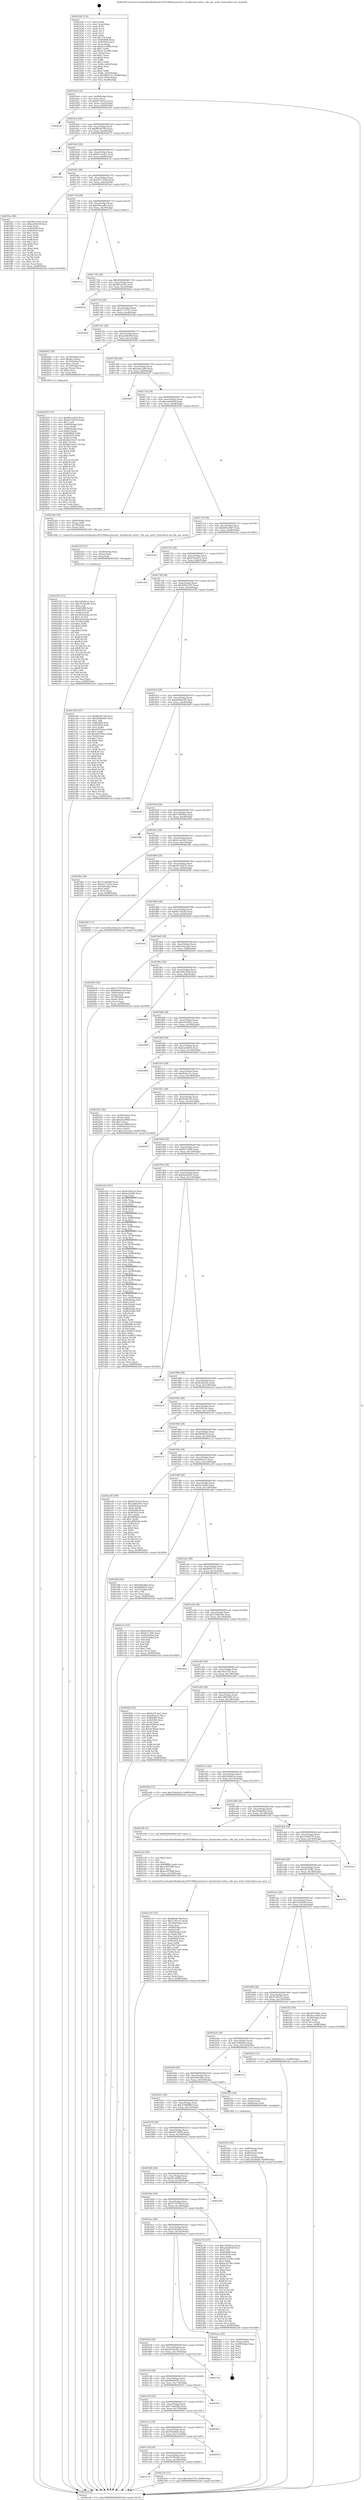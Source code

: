 digraph "0x401630" {
  label = "0x401630 (/mnt/c/Users/mathe/Desktop/tcc/POCII/binaries/extr_linuxfsread_write.c_file_pos_write_Final-ollvm.out::main(0))"
  labelloc = "t"
  node[shape=record]

  Entry [label="",width=0.3,height=0.3,shape=circle,fillcolor=black,style=filled]
  "0x4016a4" [label="{
     0x4016a4 [32]\l
     | [instrs]\l
     &nbsp;&nbsp;0x4016a4 \<+6\>: mov -0x98(%rbp),%eax\l
     &nbsp;&nbsp;0x4016aa \<+2\>: mov %eax,%ecx\l
     &nbsp;&nbsp;0x4016ac \<+6\>: sub $0x8a70c0a2,%ecx\l
     &nbsp;&nbsp;0x4016b2 \<+6\>: mov %eax,-0xac(%rbp)\l
     &nbsp;&nbsp;0x4016b8 \<+6\>: mov %ecx,-0xb0(%rbp)\l
     &nbsp;&nbsp;0x4016be \<+6\>: je 0000000000402cd1 \<main+0x16a1\>\l
  }"]
  "0x402cd1" [label="{
     0x402cd1\l
  }", style=dashed]
  "0x4016c4" [label="{
     0x4016c4 [28]\l
     | [instrs]\l
     &nbsp;&nbsp;0x4016c4 \<+5\>: jmp 00000000004016c9 \<main+0x99\>\l
     &nbsp;&nbsp;0x4016c9 \<+6\>: mov -0xac(%rbp),%eax\l
     &nbsp;&nbsp;0x4016cf \<+5\>: sub $0x8b54e768,%eax\l
     &nbsp;&nbsp;0x4016d4 \<+6\>: mov %eax,-0xb4(%rbp)\l
     &nbsp;&nbsp;0x4016da \<+6\>: je 0000000000402b71 \<main+0x1541\>\l
  }"]
  Exit [label="",width=0.3,height=0.3,shape=circle,fillcolor=black,style=filled,peripheries=2]
  "0x402b71" [label="{
     0x402b71\l
  }", style=dashed]
  "0x4016e0" [label="{
     0x4016e0 [28]\l
     | [instrs]\l
     &nbsp;&nbsp;0x4016e0 \<+5\>: jmp 00000000004016e5 \<main+0xb5\>\l
     &nbsp;&nbsp;0x4016e5 \<+6\>: mov -0xac(%rbp),%eax\l
     &nbsp;&nbsp;0x4016eb \<+5\>: sub $0x927eede1,%eax\l
     &nbsp;&nbsp;0x4016f0 \<+6\>: mov %eax,-0xb8(%rbp)\l
     &nbsp;&nbsp;0x4016f6 \<+6\>: je 0000000000402c3e \<main+0x160e\>\l
  }"]
  "0x401c74" [label="{
     0x401c74\l
  }", style=dashed]
  "0x402c3e" [label="{
     0x402c3e\l
  }", style=dashed]
  "0x4016fc" [label="{
     0x4016fc [28]\l
     | [instrs]\l
     &nbsp;&nbsp;0x4016fc \<+5\>: jmp 0000000000401701 \<main+0xd1\>\l
     &nbsp;&nbsp;0x401701 \<+6\>: mov -0xac(%rbp),%eax\l
     &nbsp;&nbsp;0x401707 \<+5\>: sub $0x95173a5b,%eax\l
     &nbsp;&nbsp;0x40170c \<+6\>: mov %eax,-0xbc(%rbp)\l
     &nbsp;&nbsp;0x401712 \<+6\>: je 0000000000401fac \<main+0x97c\>\l
  }"]
  "0x4023c6" [label="{
     0x4023c6 [15]\l
     | [instrs]\l
     &nbsp;&nbsp;0x4023c6 \<+10\>: movl $0x16ee57fc,-0x98(%rbp)\l
     &nbsp;&nbsp;0x4023d0 \<+5\>: jmp 0000000000402ce8 \<main+0x16b8\>\l
  }"]
  "0x401fac" [label="{
     0x401fac [86]\l
     | [instrs]\l
     &nbsp;&nbsp;0x401fac \<+5\>: mov $0x981ec9a3,%eax\l
     &nbsp;&nbsp;0x401fb1 \<+5\>: mov $0xa2d9e45f,%ecx\l
     &nbsp;&nbsp;0x401fb6 \<+2\>: xor %edx,%edx\l
     &nbsp;&nbsp;0x401fb8 \<+7\>: mov 0x405068,%esi\l
     &nbsp;&nbsp;0x401fbf \<+7\>: mov 0x405054,%edi\l
     &nbsp;&nbsp;0x401fc6 \<+3\>: sub $0x1,%edx\l
     &nbsp;&nbsp;0x401fc9 \<+3\>: mov %esi,%r8d\l
     &nbsp;&nbsp;0x401fcc \<+3\>: add %edx,%r8d\l
     &nbsp;&nbsp;0x401fcf \<+4\>: imul %r8d,%esi\l
     &nbsp;&nbsp;0x401fd3 \<+3\>: and $0x1,%esi\l
     &nbsp;&nbsp;0x401fd6 \<+3\>: cmp $0x0,%esi\l
     &nbsp;&nbsp;0x401fd9 \<+4\>: sete %r9b\l
     &nbsp;&nbsp;0x401fdd \<+3\>: cmp $0xa,%edi\l
     &nbsp;&nbsp;0x401fe0 \<+4\>: setl %r10b\l
     &nbsp;&nbsp;0x401fe4 \<+3\>: mov %r9b,%r11b\l
     &nbsp;&nbsp;0x401fe7 \<+3\>: and %r10b,%r11b\l
     &nbsp;&nbsp;0x401fea \<+3\>: xor %r10b,%r9b\l
     &nbsp;&nbsp;0x401fed \<+3\>: or %r9b,%r11b\l
     &nbsp;&nbsp;0x401ff0 \<+4\>: test $0x1,%r11b\l
     &nbsp;&nbsp;0x401ff4 \<+3\>: cmovne %ecx,%eax\l
     &nbsp;&nbsp;0x401ff7 \<+6\>: mov %eax,-0x98(%rbp)\l
     &nbsp;&nbsp;0x401ffd \<+5\>: jmp 0000000000402ce8 \<main+0x16b8\>\l
  }"]
  "0x401718" [label="{
     0x401718 [28]\l
     | [instrs]\l
     &nbsp;&nbsp;0x401718 \<+5\>: jmp 000000000040171d \<main+0xed\>\l
     &nbsp;&nbsp;0x40171d \<+6\>: mov -0xac(%rbp),%eax\l
     &nbsp;&nbsp;0x401723 \<+5\>: sub $0x956cad0c,%eax\l
     &nbsp;&nbsp;0x401728 \<+6\>: mov %eax,-0xc0(%rbp)\l
     &nbsp;&nbsp;0x40172e \<+6\>: je 0000000000401f12 \<main+0x8e2\>\l
  }"]
  "0x401c58" [label="{
     0x401c58 [28]\l
     | [instrs]\l
     &nbsp;&nbsp;0x401c58 \<+5\>: jmp 0000000000401c5d \<main+0x62d\>\l
     &nbsp;&nbsp;0x401c5d \<+6\>: mov -0xac(%rbp),%eax\l
     &nbsp;&nbsp;0x401c63 \<+5\>: sub $0x7b795e40,%eax\l
     &nbsp;&nbsp;0x401c68 \<+6\>: mov %eax,-0x180(%rbp)\l
     &nbsp;&nbsp;0x401c6e \<+6\>: je 00000000004023c6 \<main+0xd96\>\l
  }"]
  "0x401f12" [label="{
     0x401f12\l
  }", style=dashed]
  "0x401734" [label="{
     0x401734 [28]\l
     | [instrs]\l
     &nbsp;&nbsp;0x401734 \<+5\>: jmp 0000000000401739 \<main+0x109\>\l
     &nbsp;&nbsp;0x401739 \<+6\>: mov -0xac(%rbp),%eax\l
     &nbsp;&nbsp;0x40173f \<+5\>: sub $0x981ec9a3,%eax\l
     &nbsp;&nbsp;0x401744 \<+6\>: mov %eax,-0xc4(%rbp)\l
     &nbsp;&nbsp;0x40174a \<+6\>: je 0000000000402b2a \<main+0x14fa\>\l
  }"]
  "0x402910" [label="{
     0x402910\l
  }", style=dashed]
  "0x402b2a" [label="{
     0x402b2a\l
  }", style=dashed]
  "0x401750" [label="{
     0x401750 [28]\l
     | [instrs]\l
     &nbsp;&nbsp;0x401750 \<+5\>: jmp 0000000000401755 \<main+0x125\>\l
     &nbsp;&nbsp;0x401755 \<+6\>: mov -0xac(%rbp),%eax\l
     &nbsp;&nbsp;0x40175b \<+5\>: sub $0xa17737e7,%eax\l
     &nbsp;&nbsp;0x401760 \<+6\>: mov %eax,-0xc8(%rbp)\l
     &nbsp;&nbsp;0x401766 \<+6\>: je 0000000000402c8d \<main+0x165d\>\l
  }"]
  "0x401c3c" [label="{
     0x401c3c [28]\l
     | [instrs]\l
     &nbsp;&nbsp;0x401c3c \<+5\>: jmp 0000000000401c41 \<main+0x611\>\l
     &nbsp;&nbsp;0x401c41 \<+6\>: mov -0xac(%rbp),%eax\l
     &nbsp;&nbsp;0x401c47 \<+5\>: sub $0x764c0efc,%eax\l
     &nbsp;&nbsp;0x401c4c \<+6\>: mov %eax,-0x17c(%rbp)\l
     &nbsp;&nbsp;0x401c52 \<+6\>: je 0000000000402910 \<main+0x12e0\>\l
  }"]
  "0x402c8d" [label="{
     0x402c8d\l
  }", style=dashed]
  "0x40176c" [label="{
     0x40176c [28]\l
     | [instrs]\l
     &nbsp;&nbsp;0x40176c \<+5\>: jmp 0000000000401771 \<main+0x141\>\l
     &nbsp;&nbsp;0x401771 \<+6\>: mov -0xac(%rbp),%eax\l
     &nbsp;&nbsp;0x401777 \<+5\>: sub $0xa2d9e45f,%eax\l
     &nbsp;&nbsp;0x40177c \<+6\>: mov %eax,-0xcc(%rbp)\l
     &nbsp;&nbsp;0x401782 \<+6\>: je 0000000000402002 \<main+0x9d2\>\l
  }"]
  "0x402901" [label="{
     0x402901\l
  }", style=dashed]
  "0x402002" [label="{
     0x402002 [39]\l
     | [instrs]\l
     &nbsp;&nbsp;0x402002 \<+4\>: mov -0x78(%rbp),%rax\l
     &nbsp;&nbsp;0x402006 \<+6\>: movl $0x64,(%rax)\l
     &nbsp;&nbsp;0x40200c \<+4\>: mov -0x70(%rbp),%rax\l
     &nbsp;&nbsp;0x402010 \<+6\>: movl $0x1,(%rax)\l
     &nbsp;&nbsp;0x402016 \<+4\>: mov -0x70(%rbp),%rax\l
     &nbsp;&nbsp;0x40201a \<+3\>: movslq (%rax),%rax\l
     &nbsp;&nbsp;0x40201d \<+4\>: shl $0x2,%rax\l
     &nbsp;&nbsp;0x402021 \<+3\>: mov %rax,%rdi\l
     &nbsp;&nbsp;0x402024 \<+5\>: call 0000000000401050 \<malloc@plt\>\l
     | [calls]\l
     &nbsp;&nbsp;0x401050 \{1\} (unknown)\l
  }"]
  "0x401788" [label="{
     0x401788 [28]\l
     | [instrs]\l
     &nbsp;&nbsp;0x401788 \<+5\>: jmp 000000000040178d \<main+0x15d\>\l
     &nbsp;&nbsp;0x40178d \<+6\>: mov -0xac(%rbp),%eax\l
     &nbsp;&nbsp;0x401793 \<+5\>: sub $0xaa4c3a96,%eax\l
     &nbsp;&nbsp;0x401798 \<+6\>: mov %eax,-0xd0(%rbp)\l
     &nbsp;&nbsp;0x40179e \<+6\>: je 0000000000402bf7 \<main+0x15c7\>\l
  }"]
  "0x401c20" [label="{
     0x401c20 [28]\l
     | [instrs]\l
     &nbsp;&nbsp;0x401c20 \<+5\>: jmp 0000000000401c25 \<main+0x5f5\>\l
     &nbsp;&nbsp;0x401c25 \<+6\>: mov -0xac(%rbp),%eax\l
     &nbsp;&nbsp;0x401c2b \<+5\>: sub $0x71a9d0d0,%eax\l
     &nbsp;&nbsp;0x401c30 \<+6\>: mov %eax,-0x178(%rbp)\l
     &nbsp;&nbsp;0x401c36 \<+6\>: je 0000000000402901 \<main+0x12d1\>\l
  }"]
  "0x402bf7" [label="{
     0x402bf7\l
  }", style=dashed]
  "0x4017a4" [label="{
     0x4017a4 [28]\l
     | [instrs]\l
     &nbsp;&nbsp;0x4017a4 \<+5\>: jmp 00000000004017a9 \<main+0x179\>\l
     &nbsp;&nbsp;0x4017a9 \<+6\>: mov -0xac(%rbp),%eax\l
     &nbsp;&nbsp;0x4017af \<+5\>: sub $0xaa6a683f,%eax\l
     &nbsp;&nbsp;0x4017b4 \<+6\>: mov %eax,-0xd4(%rbp)\l
     &nbsp;&nbsp;0x4017ba \<+6\>: je 000000000040230e \<main+0xcde\>\l
  }"]
  "0x402501" [label="{
     0x402501\l
  }", style=dashed]
  "0x40230e" [label="{
     0x40230e [18]\l
     | [instrs]\l
     &nbsp;&nbsp;0x40230e \<+4\>: mov -0x68(%rbp),%rax\l
     &nbsp;&nbsp;0x402312 \<+3\>: mov (%rax),%rdi\l
     &nbsp;&nbsp;0x402315 \<+4\>: mov -0x78(%rbp),%rax\l
     &nbsp;&nbsp;0x402319 \<+2\>: mov (%rax),%esi\l
     &nbsp;&nbsp;0x40231b \<+5\>: call 0000000000401440 \<file_pos_write\>\l
     | [calls]\l
     &nbsp;&nbsp;0x401440 \{1\} (/mnt/c/Users/mathe/Desktop/tcc/POCII/binaries/extr_linuxfsread_write.c_file_pos_write_Final-ollvm.out::file_pos_write)\l
  }"]
  "0x4017c0" [label="{
     0x4017c0 [28]\l
     | [instrs]\l
     &nbsp;&nbsp;0x4017c0 \<+5\>: jmp 00000000004017c5 \<main+0x195\>\l
     &nbsp;&nbsp;0x4017c5 \<+6\>: mov -0xac(%rbp),%eax\l
     &nbsp;&nbsp;0x4017cb \<+5\>: sub $0xb40ec6d7,%eax\l
     &nbsp;&nbsp;0x4017d0 \<+6\>: mov %eax,-0xd8(%rbp)\l
     &nbsp;&nbsp;0x4017d6 \<+6\>: je 0000000000402cbd \<main+0x168d\>\l
  }"]
  "0x401c04" [label="{
     0x401c04 [28]\l
     | [instrs]\l
     &nbsp;&nbsp;0x401c04 \<+5\>: jmp 0000000000401c09 \<main+0x5d9\>\l
     &nbsp;&nbsp;0x401c09 \<+6\>: mov -0xac(%rbp),%eax\l
     &nbsp;&nbsp;0x401c0f \<+5\>: sub $0x69645032,%eax\l
     &nbsp;&nbsp;0x401c14 \<+6\>: mov %eax,-0x174(%rbp)\l
     &nbsp;&nbsp;0x401c1a \<+6\>: je 0000000000402501 \<main+0xed1\>\l
  }"]
  "0x402cbd" [label="{
     0x402cbd\l
  }", style=dashed]
  "0x4017dc" [label="{
     0x4017dc [28]\l
     | [instrs]\l
     &nbsp;&nbsp;0x4017dc \<+5\>: jmp 00000000004017e1 \<main+0x1b1\>\l
     &nbsp;&nbsp;0x4017e1 \<+6\>: mov -0xac(%rbp),%eax\l
     &nbsp;&nbsp;0x4017e7 \<+5\>: sub $0xb78cad1e,%eax\l
     &nbsp;&nbsp;0x4017ec \<+6\>: mov %eax,-0xdc(%rbp)\l
     &nbsp;&nbsp;0x4017f2 \<+6\>: je 0000000000401e6d \<main+0x83d\>\l
  }"]
  "0x4027df" [label="{
     0x4027df\l
  }", style=dashed]
  "0x401e6d" [label="{
     0x401e6d\l
  }", style=dashed]
  "0x4017f8" [label="{
     0x4017f8 [28]\l
     | [instrs]\l
     &nbsp;&nbsp;0x4017f8 \<+5\>: jmp 00000000004017fd \<main+0x1cd\>\l
     &nbsp;&nbsp;0x4017fd \<+6\>: mov -0xac(%rbp),%eax\l
     &nbsp;&nbsp;0x401803 \<+5\>: sub $0xb992c559,%eax\l
     &nbsp;&nbsp;0x401808 \<+6\>: mov %eax,-0xe0(%rbp)\l
     &nbsp;&nbsp;0x40180e \<+6\>: je 0000000000402108 \<main+0xad8\>\l
  }"]
  "0x401be8" [label="{
     0x401be8 [28]\l
     | [instrs]\l
     &nbsp;&nbsp;0x401be8 \<+5\>: jmp 0000000000401bed \<main+0x5bd\>\l
     &nbsp;&nbsp;0x401bed \<+6\>: mov -0xac(%rbp),%eax\l
     &nbsp;&nbsp;0x401bf3 \<+5\>: sub $0x5b35b391,%eax\l
     &nbsp;&nbsp;0x401bf8 \<+6\>: mov %eax,-0x170(%rbp)\l
     &nbsp;&nbsp;0x401bfe \<+6\>: je 00000000004027df \<main+0x11af\>\l
  }"]
  "0x402108" [label="{
     0x402108 [147]\l
     | [instrs]\l
     &nbsp;&nbsp;0x402108 \<+5\>: mov $0x8b54e768,%eax\l
     &nbsp;&nbsp;0x40210d \<+5\>: mov $0x269da9d3,%ecx\l
     &nbsp;&nbsp;0x402112 \<+2\>: mov $0x1,%dl\l
     &nbsp;&nbsp;0x402114 \<+7\>: mov 0x405068,%esi\l
     &nbsp;&nbsp;0x40211b \<+7\>: mov 0x405054,%edi\l
     &nbsp;&nbsp;0x402122 \<+3\>: mov %esi,%r8d\l
     &nbsp;&nbsp;0x402125 \<+7\>: sub $0x9267b0aa,%r8d\l
     &nbsp;&nbsp;0x40212c \<+4\>: sub $0x1,%r8d\l
     &nbsp;&nbsp;0x402130 \<+7\>: add $0x9267b0aa,%r8d\l
     &nbsp;&nbsp;0x402137 \<+4\>: imul %r8d,%esi\l
     &nbsp;&nbsp;0x40213b \<+3\>: and $0x1,%esi\l
     &nbsp;&nbsp;0x40213e \<+3\>: cmp $0x0,%esi\l
     &nbsp;&nbsp;0x402141 \<+4\>: sete %r9b\l
     &nbsp;&nbsp;0x402145 \<+3\>: cmp $0xa,%edi\l
     &nbsp;&nbsp;0x402148 \<+4\>: setl %r10b\l
     &nbsp;&nbsp;0x40214c \<+3\>: mov %r9b,%r11b\l
     &nbsp;&nbsp;0x40214f \<+4\>: xor $0xff,%r11b\l
     &nbsp;&nbsp;0x402153 \<+3\>: mov %r10b,%bl\l
     &nbsp;&nbsp;0x402156 \<+3\>: xor $0xff,%bl\l
     &nbsp;&nbsp;0x402159 \<+3\>: xor $0x0,%dl\l
     &nbsp;&nbsp;0x40215c \<+3\>: mov %r11b,%r14b\l
     &nbsp;&nbsp;0x40215f \<+4\>: and $0x0,%r14b\l
     &nbsp;&nbsp;0x402163 \<+3\>: and %dl,%r9b\l
     &nbsp;&nbsp;0x402166 \<+3\>: mov %bl,%r15b\l
     &nbsp;&nbsp;0x402169 \<+4\>: and $0x0,%r15b\l
     &nbsp;&nbsp;0x40216d \<+3\>: and %dl,%r10b\l
     &nbsp;&nbsp;0x402170 \<+3\>: or %r9b,%r14b\l
     &nbsp;&nbsp;0x402173 \<+3\>: or %r10b,%r15b\l
     &nbsp;&nbsp;0x402176 \<+3\>: xor %r15b,%r14b\l
     &nbsp;&nbsp;0x402179 \<+3\>: or %bl,%r11b\l
     &nbsp;&nbsp;0x40217c \<+4\>: xor $0xff,%r11b\l
     &nbsp;&nbsp;0x402180 \<+3\>: or $0x0,%dl\l
     &nbsp;&nbsp;0x402183 \<+3\>: and %dl,%r11b\l
     &nbsp;&nbsp;0x402186 \<+3\>: or %r11b,%r14b\l
     &nbsp;&nbsp;0x402189 \<+4\>: test $0x1,%r14b\l
     &nbsp;&nbsp;0x40218d \<+3\>: cmovne %ecx,%eax\l
     &nbsp;&nbsp;0x402190 \<+6\>: mov %eax,-0x98(%rbp)\l
     &nbsp;&nbsp;0x402196 \<+5\>: jmp 0000000000402ce8 \<main+0x16b8\>\l
  }"]
  "0x401814" [label="{
     0x401814 [28]\l
     | [instrs]\l
     &nbsp;&nbsp;0x401814 \<+5\>: jmp 0000000000401819 \<main+0x1e9\>\l
     &nbsp;&nbsp;0x401819 \<+6\>: mov -0xac(%rbp),%eax\l
     &nbsp;&nbsp;0x40181f \<+5\>: sub $0xbd464a20,%eax\l
     &nbsp;&nbsp;0x401824 \<+6\>: mov %eax,-0xe4(%rbp)\l
     &nbsp;&nbsp;0x40182a \<+6\>: je 0000000000402b09 \<main+0x14d9\>\l
  }"]
  "0x402aac" [label="{
     0x402aac [24]\l
     | [instrs]\l
     &nbsp;&nbsp;0x402aac \<+7\>: mov -0x90(%rbp),%rax\l
     &nbsp;&nbsp;0x402ab3 \<+2\>: mov (%rax),%eax\l
     &nbsp;&nbsp;0x402ab5 \<+4\>: lea -0x28(%rbp),%rsp\l
     &nbsp;&nbsp;0x402ab9 \<+1\>: pop %rbx\l
     &nbsp;&nbsp;0x402aba \<+2\>: pop %r12\l
     &nbsp;&nbsp;0x402abc \<+2\>: pop %r13\l
     &nbsp;&nbsp;0x402abe \<+2\>: pop %r14\l
     &nbsp;&nbsp;0x402ac0 \<+2\>: pop %r15\l
     &nbsp;&nbsp;0x402ac2 \<+1\>: pop %rbp\l
     &nbsp;&nbsp;0x402ac3 \<+1\>: ret\l
  }"]
  "0x402b09" [label="{
     0x402b09\l
  }", style=dashed]
  "0x401830" [label="{
     0x401830 [28]\l
     | [instrs]\l
     &nbsp;&nbsp;0x401830 \<+5\>: jmp 0000000000401835 \<main+0x205\>\l
     &nbsp;&nbsp;0x401835 \<+6\>: mov -0xac(%rbp),%eax\l
     &nbsp;&nbsp;0x40183b \<+5\>: sub $0xc74859cb,%eax\l
     &nbsp;&nbsp;0x401840 \<+6\>: mov %eax,-0xe8(%rbp)\l
     &nbsp;&nbsp;0x401846 \<+6\>: je 0000000000402966 \<main+0x1336\>\l
  }"]
  "0x40232f" [label="{
     0x40232f [151]\l
     | [instrs]\l
     &nbsp;&nbsp;0x40232f \<+5\>: mov $0x2269d1ae,%esi\l
     &nbsp;&nbsp;0x402334 \<+5\>: mov $0x7b795e40,%ecx\l
     &nbsp;&nbsp;0x402339 \<+2\>: mov $0x1,%dl\l
     &nbsp;&nbsp;0x40233b \<+8\>: mov 0x405068,%r8d\l
     &nbsp;&nbsp;0x402343 \<+8\>: mov 0x405054,%r9d\l
     &nbsp;&nbsp;0x40234b \<+3\>: mov %r8d,%r10d\l
     &nbsp;&nbsp;0x40234e \<+7\>: add $0x2b1b5ada,%r10d\l
     &nbsp;&nbsp;0x402355 \<+4\>: sub $0x1,%r10d\l
     &nbsp;&nbsp;0x402359 \<+7\>: sub $0x2b1b5ada,%r10d\l
     &nbsp;&nbsp;0x402360 \<+4\>: imul %r10d,%r8d\l
     &nbsp;&nbsp;0x402364 \<+4\>: and $0x1,%r8d\l
     &nbsp;&nbsp;0x402368 \<+4\>: cmp $0x0,%r8d\l
     &nbsp;&nbsp;0x40236c \<+4\>: sete %r11b\l
     &nbsp;&nbsp;0x402370 \<+4\>: cmp $0xa,%r9d\l
     &nbsp;&nbsp;0x402374 \<+3\>: setl %bl\l
     &nbsp;&nbsp;0x402377 \<+3\>: mov %r11b,%r14b\l
     &nbsp;&nbsp;0x40237a \<+4\>: xor $0xff,%r14b\l
     &nbsp;&nbsp;0x40237e \<+3\>: mov %bl,%r15b\l
     &nbsp;&nbsp;0x402381 \<+4\>: xor $0xff,%r15b\l
     &nbsp;&nbsp;0x402385 \<+3\>: xor $0x1,%dl\l
     &nbsp;&nbsp;0x402388 \<+3\>: mov %r14b,%r12b\l
     &nbsp;&nbsp;0x40238b \<+4\>: and $0xff,%r12b\l
     &nbsp;&nbsp;0x40238f \<+3\>: and %dl,%r11b\l
     &nbsp;&nbsp;0x402392 \<+3\>: mov %r15b,%r13b\l
     &nbsp;&nbsp;0x402395 \<+4\>: and $0xff,%r13b\l
     &nbsp;&nbsp;0x402399 \<+2\>: and %dl,%bl\l
     &nbsp;&nbsp;0x40239b \<+3\>: or %r11b,%r12b\l
     &nbsp;&nbsp;0x40239e \<+3\>: or %bl,%r13b\l
     &nbsp;&nbsp;0x4023a1 \<+3\>: xor %r13b,%r12b\l
     &nbsp;&nbsp;0x4023a4 \<+3\>: or %r15b,%r14b\l
     &nbsp;&nbsp;0x4023a7 \<+4\>: xor $0xff,%r14b\l
     &nbsp;&nbsp;0x4023ab \<+3\>: or $0x1,%dl\l
     &nbsp;&nbsp;0x4023ae \<+3\>: and %dl,%r14b\l
     &nbsp;&nbsp;0x4023b1 \<+3\>: or %r14b,%r12b\l
     &nbsp;&nbsp;0x4023b4 \<+4\>: test $0x1,%r12b\l
     &nbsp;&nbsp;0x4023b8 \<+3\>: cmovne %ecx,%esi\l
     &nbsp;&nbsp;0x4023bb \<+6\>: mov %esi,-0x98(%rbp)\l
     &nbsp;&nbsp;0x4023c1 \<+5\>: jmp 0000000000402ce8 \<main+0x16b8\>\l
  }"]
  "0x402966" [label="{
     0x402966\l
  }", style=dashed]
  "0x40184c" [label="{
     0x40184c [28]\l
     | [instrs]\l
     &nbsp;&nbsp;0x40184c \<+5\>: jmp 0000000000401851 \<main+0x221\>\l
     &nbsp;&nbsp;0x401851 \<+6\>: mov -0xac(%rbp),%eax\l
     &nbsp;&nbsp;0x401857 \<+5\>: sub $0xd1ae16d3,%eax\l
     &nbsp;&nbsp;0x40185c \<+6\>: mov %eax,-0xec(%rbp)\l
     &nbsp;&nbsp;0x401862 \<+6\>: je 0000000000401f8e \<main+0x95e\>\l
  }"]
  "0x402320" [label="{
     0x402320 [15]\l
     | [instrs]\l
     &nbsp;&nbsp;0x402320 \<+4\>: mov -0x68(%rbp),%rax\l
     &nbsp;&nbsp;0x402324 \<+3\>: mov (%rax),%rax\l
     &nbsp;&nbsp;0x402327 \<+3\>: mov %rax,%rdi\l
     &nbsp;&nbsp;0x40232a \<+5\>: call 0000000000401030 \<free@plt\>\l
     | [calls]\l
     &nbsp;&nbsp;0x401030 \{1\} (unknown)\l
  }"]
  "0x401f8e" [label="{
     0x401f8e [30]\l
     | [instrs]\l
     &nbsp;&nbsp;0x401f8e \<+5\>: mov $0x71a9d0d0,%eax\l
     &nbsp;&nbsp;0x401f93 \<+5\>: mov $0x95173a5b,%ecx\l
     &nbsp;&nbsp;0x401f98 \<+3\>: mov -0x30(%rbp),%edx\l
     &nbsp;&nbsp;0x401f9b \<+3\>: cmp $0x0,%edx\l
     &nbsp;&nbsp;0x401f9e \<+3\>: cmove %ecx,%eax\l
     &nbsp;&nbsp;0x401fa1 \<+6\>: mov %eax,-0x98(%rbp)\l
     &nbsp;&nbsp;0x401fa7 \<+5\>: jmp 0000000000402ce8 \<main+0x16b8\>\l
  }"]
  "0x401868" [label="{
     0x401868 [28]\l
     | [instrs]\l
     &nbsp;&nbsp;0x401868 \<+5\>: jmp 000000000040186d \<main+0x23d\>\l
     &nbsp;&nbsp;0x40186d \<+6\>: mov -0xac(%rbp),%eax\l
     &nbsp;&nbsp;0x401873 \<+5\>: sub $0xd57d2679,%eax\l
     &nbsp;&nbsp;0x401878 \<+6\>: mov %eax,-0xf0(%rbp)\l
     &nbsp;&nbsp;0x40187e \<+6\>: je 00000000004020d5 \<main+0xaa5\>\l
  }"]
  "0x401bcc" [label="{
     0x401bcc [28]\l
     | [instrs]\l
     &nbsp;&nbsp;0x401bcc \<+5\>: jmp 0000000000401bd1 \<main+0x5a1\>\l
     &nbsp;&nbsp;0x401bd1 \<+6\>: mov -0xac(%rbp),%eax\l
     &nbsp;&nbsp;0x401bd7 \<+5\>: sub $0x524eba5d,%eax\l
     &nbsp;&nbsp;0x401bdc \<+6\>: mov %eax,-0x16c(%rbp)\l
     &nbsp;&nbsp;0x401be2 \<+6\>: je 0000000000402aac \<main+0x147c\>\l
  }"]
  "0x4020d5" [label="{
     0x4020d5 [15]\l
     | [instrs]\l
     &nbsp;&nbsp;0x4020d5 \<+10\>: movl $0xe162a2ee,-0x98(%rbp)\l
     &nbsp;&nbsp;0x4020df \<+5\>: jmp 0000000000402ce8 \<main+0x16b8\>\l
  }"]
  "0x401884" [label="{
     0x401884 [28]\l
     | [instrs]\l
     &nbsp;&nbsp;0x401884 \<+5\>: jmp 0000000000401889 \<main+0x259\>\l
     &nbsp;&nbsp;0x401889 \<+6\>: mov -0xac(%rbp),%eax\l
     &nbsp;&nbsp;0x40188f \<+5\>: sub $0xde15be39,%eax\l
     &nbsp;&nbsp;0x401894 \<+6\>: mov %eax,-0xf4(%rbp)\l
     &nbsp;&nbsp;0x40189a \<+6\>: je 00000000004026cb \<main+0x109b\>\l
  }"]
  "0x40227b" [label="{
     0x40227b [147]\l
     | [instrs]\l
     &nbsp;&nbsp;0x40227b \<+5\>: mov $0x2269d1ae,%eax\l
     &nbsp;&nbsp;0x402280 \<+5\>: mov $0xaa6a683f,%ecx\l
     &nbsp;&nbsp;0x402285 \<+2\>: mov $0x1,%dl\l
     &nbsp;&nbsp;0x402287 \<+7\>: mov 0x405068,%esi\l
     &nbsp;&nbsp;0x40228e \<+7\>: mov 0x405054,%edi\l
     &nbsp;&nbsp;0x402295 \<+3\>: mov %esi,%r8d\l
     &nbsp;&nbsp;0x402298 \<+7\>: add $0x9a32700c,%r8d\l
     &nbsp;&nbsp;0x40229f \<+4\>: sub $0x1,%r8d\l
     &nbsp;&nbsp;0x4022a3 \<+7\>: sub $0x9a32700c,%r8d\l
     &nbsp;&nbsp;0x4022aa \<+4\>: imul %r8d,%esi\l
     &nbsp;&nbsp;0x4022ae \<+3\>: and $0x1,%esi\l
     &nbsp;&nbsp;0x4022b1 \<+3\>: cmp $0x0,%esi\l
     &nbsp;&nbsp;0x4022b4 \<+4\>: sete %r9b\l
     &nbsp;&nbsp;0x4022b8 \<+3\>: cmp $0xa,%edi\l
     &nbsp;&nbsp;0x4022bb \<+4\>: setl %r10b\l
     &nbsp;&nbsp;0x4022bf \<+3\>: mov %r9b,%r11b\l
     &nbsp;&nbsp;0x4022c2 \<+4\>: xor $0xff,%r11b\l
     &nbsp;&nbsp;0x4022c6 \<+3\>: mov %r10b,%bl\l
     &nbsp;&nbsp;0x4022c9 \<+3\>: xor $0xff,%bl\l
     &nbsp;&nbsp;0x4022cc \<+3\>: xor $0x0,%dl\l
     &nbsp;&nbsp;0x4022cf \<+3\>: mov %r11b,%r14b\l
     &nbsp;&nbsp;0x4022d2 \<+4\>: and $0x0,%r14b\l
     &nbsp;&nbsp;0x4022d6 \<+3\>: and %dl,%r9b\l
     &nbsp;&nbsp;0x4022d9 \<+3\>: mov %bl,%r15b\l
     &nbsp;&nbsp;0x4022dc \<+4\>: and $0x0,%r15b\l
     &nbsp;&nbsp;0x4022e0 \<+3\>: and %dl,%r10b\l
     &nbsp;&nbsp;0x4022e3 \<+3\>: or %r9b,%r14b\l
     &nbsp;&nbsp;0x4022e6 \<+3\>: or %r10b,%r15b\l
     &nbsp;&nbsp;0x4022e9 \<+3\>: xor %r15b,%r14b\l
     &nbsp;&nbsp;0x4022ec \<+3\>: or %bl,%r11b\l
     &nbsp;&nbsp;0x4022ef \<+4\>: xor $0xff,%r11b\l
     &nbsp;&nbsp;0x4022f3 \<+3\>: or $0x0,%dl\l
     &nbsp;&nbsp;0x4022f6 \<+3\>: and %dl,%r11b\l
     &nbsp;&nbsp;0x4022f9 \<+3\>: or %r11b,%r14b\l
     &nbsp;&nbsp;0x4022fc \<+4\>: test $0x1,%r14b\l
     &nbsp;&nbsp;0x402300 \<+3\>: cmovne %ecx,%eax\l
     &nbsp;&nbsp;0x402303 \<+6\>: mov %eax,-0x98(%rbp)\l
     &nbsp;&nbsp;0x402309 \<+5\>: jmp 0000000000402ce8 \<main+0x16b8\>\l
  }"]
  "0x4026cb" [label="{
     0x4026cb\l
  }", style=dashed]
  "0x4018a0" [label="{
     0x4018a0 [28]\l
     | [instrs]\l
     &nbsp;&nbsp;0x4018a0 \<+5\>: jmp 00000000004018a5 \<main+0x275\>\l
     &nbsp;&nbsp;0x4018a5 \<+6\>: mov -0xac(%rbp),%eax\l
     &nbsp;&nbsp;0x4018ab \<+5\>: sub $0xe162a2ee,%eax\l
     &nbsp;&nbsp;0x4018b0 \<+6\>: mov %eax,-0xf8(%rbp)\l
     &nbsp;&nbsp;0x4018b6 \<+6\>: je 00000000004020e4 \<main+0xab4\>\l
  }"]
  "0x401bb0" [label="{
     0x401bb0 [28]\l
     | [instrs]\l
     &nbsp;&nbsp;0x401bb0 \<+5\>: jmp 0000000000401bb5 \<main+0x585\>\l
     &nbsp;&nbsp;0x401bb5 \<+6\>: mov -0xac(%rbp),%eax\l
     &nbsp;&nbsp;0x401bbb \<+5\>: sub $0x51734709,%eax\l
     &nbsp;&nbsp;0x401bc0 \<+6\>: mov %eax,-0x168(%rbp)\l
     &nbsp;&nbsp;0x401bc6 \<+6\>: je 000000000040227b \<main+0xc4b\>\l
  }"]
  "0x4020e4" [label="{
     0x4020e4 [36]\l
     | [instrs]\l
     &nbsp;&nbsp;0x4020e4 \<+5\>: mov $0x51734709,%eax\l
     &nbsp;&nbsp;0x4020e9 \<+5\>: mov $0xb992c559,%ecx\l
     &nbsp;&nbsp;0x4020ee \<+4\>: mov -0x60(%rbp),%rdx\l
     &nbsp;&nbsp;0x4020f2 \<+2\>: mov (%rdx),%esi\l
     &nbsp;&nbsp;0x4020f4 \<+4\>: mov -0x70(%rbp),%rdx\l
     &nbsp;&nbsp;0x4020f8 \<+2\>: cmp (%rdx),%esi\l
     &nbsp;&nbsp;0x4020fa \<+3\>: cmovl %ecx,%eax\l
     &nbsp;&nbsp;0x4020fd \<+6\>: mov %eax,-0x98(%rbp)\l
     &nbsp;&nbsp;0x402103 \<+5\>: jmp 0000000000402ce8 \<main+0x16b8\>\l
  }"]
  "0x4018bc" [label="{
     0x4018bc [28]\l
     | [instrs]\l
     &nbsp;&nbsp;0x4018bc \<+5\>: jmp 00000000004018c1 \<main+0x291\>\l
     &nbsp;&nbsp;0x4018c1 \<+6\>: mov -0xac(%rbp),%eax\l
     &nbsp;&nbsp;0x4018c7 \<+5\>: sub $0xe99c29e0,%eax\l
     &nbsp;&nbsp;0x4018cc \<+6\>: mov %eax,-0xfc(%rbp)\l
     &nbsp;&nbsp;0x4018d2 \<+6\>: je 00000000004029c6 \<main+0x1396\>\l
  }"]
  "0x4023d5" [label="{
     0x4023d5\l
  }", style=dashed]
  "0x4029c6" [label="{
     0x4029c6\l
  }", style=dashed]
  "0x4018d8" [label="{
     0x4018d8 [28]\l
     | [instrs]\l
     &nbsp;&nbsp;0x4018d8 \<+5\>: jmp 00000000004018dd \<main+0x2ad\>\l
     &nbsp;&nbsp;0x4018dd \<+6\>: mov -0xac(%rbp),%eax\l
     &nbsp;&nbsp;0x4018e3 \<+5\>: sub $0xe9c59bce,%eax\l
     &nbsp;&nbsp;0x4018e8 \<+6\>: mov %eax,-0x100(%rbp)\l
     &nbsp;&nbsp;0x4018ee \<+6\>: je 0000000000402668 \<main+0x1038\>\l
  }"]
  "0x401b94" [label="{
     0x401b94 [28]\l
     | [instrs]\l
     &nbsp;&nbsp;0x401b94 \<+5\>: jmp 0000000000401b99 \<main+0x569\>\l
     &nbsp;&nbsp;0x401b99 \<+6\>: mov -0xac(%rbp),%eax\l
     &nbsp;&nbsp;0x401b9f \<+5\>: sub $0x4bcad6fb,%eax\l
     &nbsp;&nbsp;0x401ba4 \<+6\>: mov %eax,-0x164(%rbp)\l
     &nbsp;&nbsp;0x401baa \<+6\>: je 00000000004023d5 \<main+0xda5\>\l
  }"]
  "0x402668" [label="{
     0x402668\l
  }", style=dashed]
  "0x4018f4" [label="{
     0x4018f4 [28]\l
     | [instrs]\l
     &nbsp;&nbsp;0x4018f4 \<+5\>: jmp 00000000004018f9 \<main+0x2c9\>\l
     &nbsp;&nbsp;0x4018f9 \<+6\>: mov -0xac(%rbp),%eax\l
     &nbsp;&nbsp;0x4018ff \<+5\>: sub $0xeeae9b36,%eax\l
     &nbsp;&nbsp;0x401904 \<+6\>: mov %eax,-0x104(%rbp)\l
     &nbsp;&nbsp;0x40190a \<+6\>: je 0000000000402468 \<main+0xe38\>\l
  }"]
  "0x402c63" [label="{
     0x402c63\l
  }", style=dashed]
  "0x402468" [label="{
     0x402468\l
  }", style=dashed]
  "0x401910" [label="{
     0x401910 [28]\l
     | [instrs]\l
     &nbsp;&nbsp;0x401910 \<+5\>: jmp 0000000000401915 \<main+0x2e5\>\l
     &nbsp;&nbsp;0x401915 \<+6\>: mov -0xac(%rbp),%eax\l
     &nbsp;&nbsp;0x40191b \<+5\>: sub $0xf02b1ccc,%eax\l
     &nbsp;&nbsp;0x401920 \<+6\>: mov %eax,-0x108(%rbp)\l
     &nbsp;&nbsp;0x401926 \<+6\>: je 0000000000402251 \<main+0xc21\>\l
  }"]
  "0x401b78" [label="{
     0x401b78 [28]\l
     | [instrs]\l
     &nbsp;&nbsp;0x401b78 \<+5\>: jmp 0000000000401b7d \<main+0x54d\>\l
     &nbsp;&nbsp;0x401b7d \<+6\>: mov -0xac(%rbp),%eax\l
     &nbsp;&nbsp;0x401b83 \<+5\>: sub $0x4911b030,%eax\l
     &nbsp;&nbsp;0x401b88 \<+6\>: mov %eax,-0x160(%rbp)\l
     &nbsp;&nbsp;0x401b8e \<+6\>: je 0000000000402c63 \<main+0x1633\>\l
  }"]
  "0x402251" [label="{
     0x402251 [42]\l
     | [instrs]\l
     &nbsp;&nbsp;0x402251 \<+4\>: mov -0x60(%rbp),%rax\l
     &nbsp;&nbsp;0x402255 \<+2\>: mov (%rax),%ecx\l
     &nbsp;&nbsp;0x402257 \<+6\>: add $0xe6c2886b,%ecx\l
     &nbsp;&nbsp;0x40225d \<+3\>: add $0x1,%ecx\l
     &nbsp;&nbsp;0x402260 \<+6\>: sub $0xe6c2886b,%ecx\l
     &nbsp;&nbsp;0x402266 \<+4\>: mov -0x60(%rbp),%rax\l
     &nbsp;&nbsp;0x40226a \<+2\>: mov %ecx,(%rax)\l
     &nbsp;&nbsp;0x40226c \<+10\>: movl $0xe162a2ee,-0x98(%rbp)\l
     &nbsp;&nbsp;0x402276 \<+5\>: jmp 0000000000402ce8 \<main+0x16b8\>\l
  }"]
  "0x40192c" [label="{
     0x40192c [28]\l
     | [instrs]\l
     &nbsp;&nbsp;0x40192c \<+5\>: jmp 0000000000401931 \<main+0x301\>\l
     &nbsp;&nbsp;0x401931 \<+6\>: mov -0xac(%rbp),%eax\l
     &nbsp;&nbsp;0x401937 \<+5\>: sub $0xf169e705,%eax\l
     &nbsp;&nbsp;0x40193c \<+6\>: mov %eax,-0x10c(%rbp)\l
     &nbsp;&nbsp;0x401942 \<+6\>: je 00000000004028f2 \<main+0x12c2\>\l
  }"]
  "0x40264a" [label="{
     0x40264a\l
  }", style=dashed]
  "0x4028f2" [label="{
     0x4028f2\l
  }", style=dashed]
  "0x401948" [label="{
     0x401948 [28]\l
     | [instrs]\l
     &nbsp;&nbsp;0x401948 \<+5\>: jmp 000000000040194d \<main+0x31d\>\l
     &nbsp;&nbsp;0x40194d \<+6\>: mov -0xac(%rbp),%eax\l
     &nbsp;&nbsp;0x401953 \<+5\>: sub $0xf5112f9e,%eax\l
     &nbsp;&nbsp;0x401958 \<+6\>: mov %eax,-0x110(%rbp)\l
     &nbsp;&nbsp;0x40195e \<+6\>: je 0000000000401cb3 \<main+0x683\>\l
  }"]
  "0x4021c8" [label="{
     0x4021c8 [122]\l
     | [instrs]\l
     &nbsp;&nbsp;0x4021c8 \<+5\>: mov $0x8b54e768,%ecx\l
     &nbsp;&nbsp;0x4021cd \<+5\>: mov $0x373f2125,%edx\l
     &nbsp;&nbsp;0x4021d2 \<+6\>: mov -0x184(%rbp),%esi\l
     &nbsp;&nbsp;0x4021d8 \<+3\>: imul %eax,%esi\l
     &nbsp;&nbsp;0x4021db \<+4\>: mov -0x68(%rbp),%rdi\l
     &nbsp;&nbsp;0x4021df \<+3\>: mov (%rdi),%rdi\l
     &nbsp;&nbsp;0x4021e2 \<+4\>: mov -0x60(%rbp),%r8\l
     &nbsp;&nbsp;0x4021e6 \<+3\>: movslq (%r8),%r8\l
     &nbsp;&nbsp;0x4021e9 \<+4\>: mov %esi,(%rdi,%r8,4)\l
     &nbsp;&nbsp;0x4021ed \<+7\>: mov 0x405068,%eax\l
     &nbsp;&nbsp;0x4021f4 \<+7\>: mov 0x405054,%esi\l
     &nbsp;&nbsp;0x4021fb \<+3\>: mov %eax,%r9d\l
     &nbsp;&nbsp;0x4021fe \<+7\>: add $0x709c7ad5,%r9d\l
     &nbsp;&nbsp;0x402205 \<+4\>: sub $0x1,%r9d\l
     &nbsp;&nbsp;0x402209 \<+7\>: sub $0x709c7ad5,%r9d\l
     &nbsp;&nbsp;0x402210 \<+4\>: imul %r9d,%eax\l
     &nbsp;&nbsp;0x402214 \<+3\>: and $0x1,%eax\l
     &nbsp;&nbsp;0x402217 \<+3\>: cmp $0x0,%eax\l
     &nbsp;&nbsp;0x40221a \<+4\>: sete %r10b\l
     &nbsp;&nbsp;0x40221e \<+3\>: cmp $0xa,%esi\l
     &nbsp;&nbsp;0x402221 \<+4\>: setl %r11b\l
     &nbsp;&nbsp;0x402225 \<+3\>: mov %r10b,%bl\l
     &nbsp;&nbsp;0x402228 \<+3\>: and %r11b,%bl\l
     &nbsp;&nbsp;0x40222b \<+3\>: xor %r11b,%r10b\l
     &nbsp;&nbsp;0x40222e \<+3\>: or %r10b,%bl\l
     &nbsp;&nbsp;0x402231 \<+3\>: test $0x1,%bl\l
     &nbsp;&nbsp;0x402234 \<+3\>: cmovne %edx,%ecx\l
     &nbsp;&nbsp;0x402237 \<+6\>: mov %ecx,-0x98(%rbp)\l
     &nbsp;&nbsp;0x40223d \<+5\>: jmp 0000000000402ce8 \<main+0x16b8\>\l
  }"]
  "0x401cb3" [label="{
     0x401cb3 [321]\l
     | [instrs]\l
     &nbsp;&nbsp;0x401cb3 \<+5\>: mov $0xfe2b622a,%eax\l
     &nbsp;&nbsp;0x401cb8 \<+5\>: mov $0xba3dc9b,%ecx\l
     &nbsp;&nbsp;0x401cbd \<+3\>: mov %rsp,%rdx\l
     &nbsp;&nbsp;0x401cc0 \<+4\>: add $0xfffffffffffffff0,%rdx\l
     &nbsp;&nbsp;0x401cc4 \<+3\>: mov %rdx,%rsp\l
     &nbsp;&nbsp;0x401cc7 \<+7\>: mov %rdx,-0x90(%rbp)\l
     &nbsp;&nbsp;0x401cce \<+3\>: mov %rsp,%rdx\l
     &nbsp;&nbsp;0x401cd1 \<+4\>: add $0xfffffffffffffff0,%rdx\l
     &nbsp;&nbsp;0x401cd5 \<+3\>: mov %rdx,%rsp\l
     &nbsp;&nbsp;0x401cd8 \<+3\>: mov %rsp,%rsi\l
     &nbsp;&nbsp;0x401cdb \<+4\>: add $0xfffffffffffffff0,%rsi\l
     &nbsp;&nbsp;0x401cdf \<+3\>: mov %rsi,%rsp\l
     &nbsp;&nbsp;0x401ce2 \<+7\>: mov %rsi,-0x88(%rbp)\l
     &nbsp;&nbsp;0x401ce9 \<+3\>: mov %rsp,%rsi\l
     &nbsp;&nbsp;0x401cec \<+4\>: add $0xfffffffffffffff0,%rsi\l
     &nbsp;&nbsp;0x401cf0 \<+3\>: mov %rsi,%rsp\l
     &nbsp;&nbsp;0x401cf3 \<+4\>: mov %rsi,-0x80(%rbp)\l
     &nbsp;&nbsp;0x401cf7 \<+3\>: mov %rsp,%rsi\l
     &nbsp;&nbsp;0x401cfa \<+4\>: add $0xfffffffffffffff0,%rsi\l
     &nbsp;&nbsp;0x401cfe \<+3\>: mov %rsi,%rsp\l
     &nbsp;&nbsp;0x401d01 \<+4\>: mov %rsi,-0x78(%rbp)\l
     &nbsp;&nbsp;0x401d05 \<+3\>: mov %rsp,%rsi\l
     &nbsp;&nbsp;0x401d08 \<+4\>: add $0xfffffffffffffff0,%rsi\l
     &nbsp;&nbsp;0x401d0c \<+3\>: mov %rsi,%rsp\l
     &nbsp;&nbsp;0x401d0f \<+4\>: mov %rsi,-0x70(%rbp)\l
     &nbsp;&nbsp;0x401d13 \<+3\>: mov %rsp,%rsi\l
     &nbsp;&nbsp;0x401d16 \<+4\>: add $0xfffffffffffffff0,%rsi\l
     &nbsp;&nbsp;0x401d1a \<+3\>: mov %rsi,%rsp\l
     &nbsp;&nbsp;0x401d1d \<+4\>: mov %rsi,-0x68(%rbp)\l
     &nbsp;&nbsp;0x401d21 \<+3\>: mov %rsp,%rsi\l
     &nbsp;&nbsp;0x401d24 \<+4\>: add $0xfffffffffffffff0,%rsi\l
     &nbsp;&nbsp;0x401d28 \<+3\>: mov %rsi,%rsp\l
     &nbsp;&nbsp;0x401d2b \<+4\>: mov %rsi,-0x60(%rbp)\l
     &nbsp;&nbsp;0x401d2f \<+3\>: mov %rsp,%rsi\l
     &nbsp;&nbsp;0x401d32 \<+4\>: add $0xfffffffffffffff0,%rsi\l
     &nbsp;&nbsp;0x401d36 \<+3\>: mov %rsi,%rsp\l
     &nbsp;&nbsp;0x401d39 \<+4\>: mov %rsi,-0x58(%rbp)\l
     &nbsp;&nbsp;0x401d3d \<+3\>: mov %rsp,%rsi\l
     &nbsp;&nbsp;0x401d40 \<+4\>: add $0xfffffffffffffff0,%rsi\l
     &nbsp;&nbsp;0x401d44 \<+3\>: mov %rsi,%rsp\l
     &nbsp;&nbsp;0x401d47 \<+4\>: mov %rsi,-0x50(%rbp)\l
     &nbsp;&nbsp;0x401d4b \<+3\>: mov %rsp,%rsi\l
     &nbsp;&nbsp;0x401d4e \<+4\>: add $0xfffffffffffffff0,%rsi\l
     &nbsp;&nbsp;0x401d52 \<+3\>: mov %rsi,%rsp\l
     &nbsp;&nbsp;0x401d55 \<+4\>: mov %rsi,-0x48(%rbp)\l
     &nbsp;&nbsp;0x401d59 \<+3\>: mov %rsp,%rsi\l
     &nbsp;&nbsp;0x401d5c \<+4\>: add $0xfffffffffffffff0,%rsi\l
     &nbsp;&nbsp;0x401d60 \<+3\>: mov %rsi,%rsp\l
     &nbsp;&nbsp;0x401d63 \<+4\>: mov %rsi,-0x40(%rbp)\l
     &nbsp;&nbsp;0x401d67 \<+7\>: mov -0x90(%rbp),%rsi\l
     &nbsp;&nbsp;0x401d6e \<+6\>: movl $0x0,(%rsi)\l
     &nbsp;&nbsp;0x401d74 \<+6\>: mov -0x9c(%rbp),%edi\l
     &nbsp;&nbsp;0x401d7a \<+2\>: mov %edi,(%rdx)\l
     &nbsp;&nbsp;0x401d7c \<+7\>: mov -0x88(%rbp),%rsi\l
     &nbsp;&nbsp;0x401d83 \<+7\>: mov -0xa8(%rbp),%r8\l
     &nbsp;&nbsp;0x401d8a \<+3\>: mov %r8,(%rsi)\l
     &nbsp;&nbsp;0x401d8d \<+3\>: cmpl $0x2,(%rdx)\l
     &nbsp;&nbsp;0x401d90 \<+4\>: setne %r9b\l
     &nbsp;&nbsp;0x401d94 \<+4\>: and $0x1,%r9b\l
     &nbsp;&nbsp;0x401d98 \<+4\>: mov %r9b,-0x31(%rbp)\l
     &nbsp;&nbsp;0x401d9c \<+8\>: mov 0x405068,%r10d\l
     &nbsp;&nbsp;0x401da4 \<+8\>: mov 0x405054,%r11d\l
     &nbsp;&nbsp;0x401dac \<+3\>: mov %r10d,%ebx\l
     &nbsp;&nbsp;0x401daf \<+6\>: sub $0x15e08f23,%ebx\l
     &nbsp;&nbsp;0x401db5 \<+3\>: sub $0x1,%ebx\l
     &nbsp;&nbsp;0x401db8 \<+6\>: add $0x15e08f23,%ebx\l
     &nbsp;&nbsp;0x401dbe \<+4\>: imul %ebx,%r10d\l
     &nbsp;&nbsp;0x401dc2 \<+4\>: and $0x1,%r10d\l
     &nbsp;&nbsp;0x401dc6 \<+4\>: cmp $0x0,%r10d\l
     &nbsp;&nbsp;0x401dca \<+4\>: sete %r9b\l
     &nbsp;&nbsp;0x401dce \<+4\>: cmp $0xa,%r11d\l
     &nbsp;&nbsp;0x401dd2 \<+4\>: setl %r14b\l
     &nbsp;&nbsp;0x401dd6 \<+3\>: mov %r9b,%r15b\l
     &nbsp;&nbsp;0x401dd9 \<+3\>: and %r14b,%r15b\l
     &nbsp;&nbsp;0x401ddc \<+3\>: xor %r14b,%r9b\l
     &nbsp;&nbsp;0x401ddf \<+3\>: or %r9b,%r15b\l
     &nbsp;&nbsp;0x401de2 \<+4\>: test $0x1,%r15b\l
     &nbsp;&nbsp;0x401de6 \<+3\>: cmovne %ecx,%eax\l
     &nbsp;&nbsp;0x401de9 \<+6\>: mov %eax,-0x98(%rbp)\l
     &nbsp;&nbsp;0x401def \<+5\>: jmp 0000000000402ce8 \<main+0x16b8\>\l
  }"]
  "0x401964" [label="{
     0x401964 [28]\l
     | [instrs]\l
     &nbsp;&nbsp;0x401964 \<+5\>: jmp 0000000000401969 \<main+0x339\>\l
     &nbsp;&nbsp;0x401969 \<+6\>: mov -0xac(%rbp),%eax\l
     &nbsp;&nbsp;0x40196f \<+5\>: sub $0xfae69a42,%eax\l
     &nbsp;&nbsp;0x401974 \<+6\>: mov %eax,-0x114(%rbp)\l
     &nbsp;&nbsp;0x40197a \<+6\>: je 00000000004027d0 \<main+0x11a0\>\l
  }"]
  "0x4021a0" [label="{
     0x4021a0 [40]\l
     | [instrs]\l
     &nbsp;&nbsp;0x4021a0 \<+5\>: mov $0x2,%ecx\l
     &nbsp;&nbsp;0x4021a5 \<+1\>: cltd\l
     &nbsp;&nbsp;0x4021a6 \<+2\>: idiv %ecx\l
     &nbsp;&nbsp;0x4021a8 \<+6\>: imul $0xfffffffe,%edx,%ecx\l
     &nbsp;&nbsp;0x4021ae \<+6\>: sub $0xec997b08,%ecx\l
     &nbsp;&nbsp;0x4021b4 \<+3\>: add $0x1,%ecx\l
     &nbsp;&nbsp;0x4021b7 \<+6\>: add $0xec997b08,%ecx\l
     &nbsp;&nbsp;0x4021bd \<+6\>: mov %ecx,-0x184(%rbp)\l
     &nbsp;&nbsp;0x4021c3 \<+5\>: call 0000000000401160 \<next_i\>\l
     | [calls]\l
     &nbsp;&nbsp;0x401160 \{1\} (/mnt/c/Users/mathe/Desktop/tcc/POCII/binaries/extr_linuxfsread_write.c_file_pos_write_Final-ollvm.out::next_i)\l
  }"]
  "0x4027d0" [label="{
     0x4027d0\l
  }", style=dashed]
  "0x401980" [label="{
     0x401980 [28]\l
     | [instrs]\l
     &nbsp;&nbsp;0x401980 \<+5\>: jmp 0000000000401985 \<main+0x355\>\l
     &nbsp;&nbsp;0x401985 \<+6\>: mov -0xac(%rbp),%eax\l
     &nbsp;&nbsp;0x40198b \<+5\>: sub $0xfe2b622a,%eax\l
     &nbsp;&nbsp;0x401990 \<+6\>: mov %eax,-0x118(%rbp)\l
     &nbsp;&nbsp;0x401996 \<+6\>: je 0000000000402ac4 \<main+0x1494\>\l
  }"]
  "0x402029" [label="{
     0x402029 [172]\l
     | [instrs]\l
     &nbsp;&nbsp;0x402029 \<+5\>: mov $0x981ec9a3,%ecx\l
     &nbsp;&nbsp;0x40202e \<+5\>: mov $0xd57d2679,%edx\l
     &nbsp;&nbsp;0x402033 \<+3\>: mov $0x1,%sil\l
     &nbsp;&nbsp;0x402036 \<+4\>: mov -0x68(%rbp),%rdi\l
     &nbsp;&nbsp;0x40203a \<+3\>: mov %rax,(%rdi)\l
     &nbsp;&nbsp;0x40203d \<+4\>: mov -0x60(%rbp),%rax\l
     &nbsp;&nbsp;0x402041 \<+6\>: movl $0x0,(%rax)\l
     &nbsp;&nbsp;0x402047 \<+8\>: mov 0x405068,%r8d\l
     &nbsp;&nbsp;0x40204f \<+8\>: mov 0x405054,%r9d\l
     &nbsp;&nbsp;0x402057 \<+3\>: mov %r8d,%r10d\l
     &nbsp;&nbsp;0x40205a \<+7\>: add $0xbbe19e37,%r10d\l
     &nbsp;&nbsp;0x402061 \<+4\>: sub $0x1,%r10d\l
     &nbsp;&nbsp;0x402065 \<+7\>: sub $0xbbe19e37,%r10d\l
     &nbsp;&nbsp;0x40206c \<+4\>: imul %r10d,%r8d\l
     &nbsp;&nbsp;0x402070 \<+4\>: and $0x1,%r8d\l
     &nbsp;&nbsp;0x402074 \<+4\>: cmp $0x0,%r8d\l
     &nbsp;&nbsp;0x402078 \<+4\>: sete %r11b\l
     &nbsp;&nbsp;0x40207c \<+4\>: cmp $0xa,%r9d\l
     &nbsp;&nbsp;0x402080 \<+3\>: setl %bl\l
     &nbsp;&nbsp;0x402083 \<+3\>: mov %r11b,%r14b\l
     &nbsp;&nbsp;0x402086 \<+4\>: xor $0xff,%r14b\l
     &nbsp;&nbsp;0x40208a \<+3\>: mov %bl,%r15b\l
     &nbsp;&nbsp;0x40208d \<+4\>: xor $0xff,%r15b\l
     &nbsp;&nbsp;0x402091 \<+4\>: xor $0x1,%sil\l
     &nbsp;&nbsp;0x402095 \<+3\>: mov %r14b,%r12b\l
     &nbsp;&nbsp;0x402098 \<+4\>: and $0xff,%r12b\l
     &nbsp;&nbsp;0x40209c \<+3\>: and %sil,%r11b\l
     &nbsp;&nbsp;0x40209f \<+3\>: mov %r15b,%r13b\l
     &nbsp;&nbsp;0x4020a2 \<+4\>: and $0xff,%r13b\l
     &nbsp;&nbsp;0x4020a6 \<+3\>: and %sil,%bl\l
     &nbsp;&nbsp;0x4020a9 \<+3\>: or %r11b,%r12b\l
     &nbsp;&nbsp;0x4020ac \<+3\>: or %bl,%r13b\l
     &nbsp;&nbsp;0x4020af \<+3\>: xor %r13b,%r12b\l
     &nbsp;&nbsp;0x4020b2 \<+3\>: or %r15b,%r14b\l
     &nbsp;&nbsp;0x4020b5 \<+4\>: xor $0xff,%r14b\l
     &nbsp;&nbsp;0x4020b9 \<+4\>: or $0x1,%sil\l
     &nbsp;&nbsp;0x4020bd \<+3\>: and %sil,%r14b\l
     &nbsp;&nbsp;0x4020c0 \<+3\>: or %r14b,%r12b\l
     &nbsp;&nbsp;0x4020c3 \<+4\>: test $0x1,%r12b\l
     &nbsp;&nbsp;0x4020c7 \<+3\>: cmovne %edx,%ecx\l
     &nbsp;&nbsp;0x4020ca \<+6\>: mov %ecx,-0x98(%rbp)\l
     &nbsp;&nbsp;0x4020d0 \<+5\>: jmp 0000000000402ce8 \<main+0x16b8\>\l
  }"]
  "0x402ac4" [label="{
     0x402ac4\l
  }", style=dashed]
  "0x40199c" [label="{
     0x40199c [28]\l
     | [instrs]\l
     &nbsp;&nbsp;0x40199c \<+5\>: jmp 00000000004019a1 \<main+0x371\>\l
     &nbsp;&nbsp;0x4019a1 \<+6\>: mov -0xac(%rbp),%eax\l
     &nbsp;&nbsp;0x4019a7 \<+5\>: sub $0x33f519e,%eax\l
     &nbsp;&nbsp;0x4019ac \<+6\>: mov %eax,-0x11c(%rbp)\l
     &nbsp;&nbsp;0x4019b2 \<+6\>: je 0000000000402510 \<main+0xee0\>\l
  }"]
  "0x401f34" [label="{
     0x401f34 [30]\l
     | [instrs]\l
     &nbsp;&nbsp;0x401f34 \<+4\>: mov -0x80(%rbp),%rdi\l
     &nbsp;&nbsp;0x401f38 \<+2\>: mov %eax,(%rdi)\l
     &nbsp;&nbsp;0x401f3a \<+4\>: mov -0x80(%rbp),%rdi\l
     &nbsp;&nbsp;0x401f3e \<+2\>: mov (%rdi),%eax\l
     &nbsp;&nbsp;0x401f40 \<+3\>: mov %eax,-0x30(%rbp)\l
     &nbsp;&nbsp;0x401f43 \<+10\>: movl $0x31836e83,-0x98(%rbp)\l
     &nbsp;&nbsp;0x401f4d \<+5\>: jmp 0000000000402ce8 \<main+0x16b8\>\l
  }"]
  "0x402510" [label="{
     0x402510\l
  }", style=dashed]
  "0x4019b8" [label="{
     0x4019b8 [28]\l
     | [instrs]\l
     &nbsp;&nbsp;0x4019b8 \<+5\>: jmp 00000000004019bd \<main+0x38d\>\l
     &nbsp;&nbsp;0x4019bd \<+6\>: mov -0xac(%rbp),%eax\l
     &nbsp;&nbsp;0x4019c3 \<+5\>: sub $0x6898952,%eax\l
     &nbsp;&nbsp;0x4019c8 \<+6\>: mov %eax,-0x120(%rbp)\l
     &nbsp;&nbsp;0x4019ce \<+6\>: je 0000000000401e12 \<main+0x7e2\>\l
  }"]
  "0x401b5c" [label="{
     0x401b5c [28]\l
     | [instrs]\l
     &nbsp;&nbsp;0x401b5c \<+5\>: jmp 0000000000401b61 \<main+0x531\>\l
     &nbsp;&nbsp;0x401b61 \<+6\>: mov -0xac(%rbp),%eax\l
     &nbsp;&nbsp;0x401b67 \<+5\>: sub $0x3e38d096,%eax\l
     &nbsp;&nbsp;0x401b6c \<+6\>: mov %eax,-0x15c(%rbp)\l
     &nbsp;&nbsp;0x401b72 \<+6\>: je 000000000040264a \<main+0x101a\>\l
  }"]
  "0x401e12" [label="{
     0x401e12\l
  }", style=dashed]
  "0x4019d4" [label="{
     0x4019d4 [28]\l
     | [instrs]\l
     &nbsp;&nbsp;0x4019d4 \<+5\>: jmp 00000000004019d9 \<main+0x3a9\>\l
     &nbsp;&nbsp;0x4019d9 \<+6\>: mov -0xac(%rbp),%eax\l
     &nbsp;&nbsp;0x4019df \<+5\>: sub $0xa64cec5,%eax\l
     &nbsp;&nbsp;0x4019e4 \<+6\>: mov %eax,-0x124(%rbp)\l
     &nbsp;&nbsp;0x4019ea \<+6\>: je 0000000000402a30 \<main+0x1400\>\l
  }"]
  "0x401f21" [label="{
     0x401f21 [19]\l
     | [instrs]\l
     &nbsp;&nbsp;0x401f21 \<+7\>: mov -0x88(%rbp),%rax\l
     &nbsp;&nbsp;0x401f28 \<+3\>: mov (%rax),%rax\l
     &nbsp;&nbsp;0x401f2b \<+4\>: mov 0x8(%rax),%rdi\l
     &nbsp;&nbsp;0x401f2f \<+5\>: call 0000000000401060 \<atoi@plt\>\l
     | [calls]\l
     &nbsp;&nbsp;0x401060 \{1\} (unknown)\l
  }"]
  "0x402a30" [label="{
     0x402a30 [109]\l
     | [instrs]\l
     &nbsp;&nbsp;0x402a30 \<+5\>: mov $0x8a70c0a2,%eax\l
     &nbsp;&nbsp;0x402a35 \<+5\>: mov $0x1dbb5403,%ecx\l
     &nbsp;&nbsp;0x402a3a \<+7\>: mov -0x90(%rbp),%rdx\l
     &nbsp;&nbsp;0x402a41 \<+6\>: movl $0x0,(%rdx)\l
     &nbsp;&nbsp;0x402a47 \<+7\>: mov 0x405068,%esi\l
     &nbsp;&nbsp;0x402a4e \<+7\>: mov 0x405054,%edi\l
     &nbsp;&nbsp;0x402a55 \<+3\>: mov %esi,%r8d\l
     &nbsp;&nbsp;0x402a58 \<+7\>: add $0xeff28d5b,%r8d\l
     &nbsp;&nbsp;0x402a5f \<+4\>: sub $0x1,%r8d\l
     &nbsp;&nbsp;0x402a63 \<+7\>: sub $0xeff28d5b,%r8d\l
     &nbsp;&nbsp;0x402a6a \<+4\>: imul %r8d,%esi\l
     &nbsp;&nbsp;0x402a6e \<+3\>: and $0x1,%esi\l
     &nbsp;&nbsp;0x402a71 \<+3\>: cmp $0x0,%esi\l
     &nbsp;&nbsp;0x402a74 \<+4\>: sete %r9b\l
     &nbsp;&nbsp;0x402a78 \<+3\>: cmp $0xa,%edi\l
     &nbsp;&nbsp;0x402a7b \<+4\>: setl %r10b\l
     &nbsp;&nbsp;0x402a7f \<+3\>: mov %r9b,%r11b\l
     &nbsp;&nbsp;0x402a82 \<+3\>: and %r10b,%r11b\l
     &nbsp;&nbsp;0x402a85 \<+3\>: xor %r10b,%r9b\l
     &nbsp;&nbsp;0x402a88 \<+3\>: or %r9b,%r11b\l
     &nbsp;&nbsp;0x402a8b \<+4\>: test $0x1,%r11b\l
     &nbsp;&nbsp;0x402a8f \<+3\>: cmovne %ecx,%eax\l
     &nbsp;&nbsp;0x402a92 \<+6\>: mov %eax,-0x98(%rbp)\l
     &nbsp;&nbsp;0x402a98 \<+5\>: jmp 0000000000402ce8 \<main+0x16b8\>\l
  }"]
  "0x4019f0" [label="{
     0x4019f0 [28]\l
     | [instrs]\l
     &nbsp;&nbsp;0x4019f0 \<+5\>: jmp 00000000004019f5 \<main+0x3c5\>\l
     &nbsp;&nbsp;0x4019f5 \<+6\>: mov -0xac(%rbp),%eax\l
     &nbsp;&nbsp;0x4019fb \<+5\>: sub $0xba3dc9b,%eax\l
     &nbsp;&nbsp;0x401a00 \<+6\>: mov %eax,-0x128(%rbp)\l
     &nbsp;&nbsp;0x401a06 \<+6\>: je 0000000000401df4 \<main+0x7c4\>\l
  }"]
  "0x401b40" [label="{
     0x401b40 [28]\l
     | [instrs]\l
     &nbsp;&nbsp;0x401b40 \<+5\>: jmp 0000000000401b45 \<main+0x515\>\l
     &nbsp;&nbsp;0x401b45 \<+6\>: mov -0xac(%rbp),%eax\l
     &nbsp;&nbsp;0x401b4b \<+5\>: sub $0x3dd16bfe,%eax\l
     &nbsp;&nbsp;0x401b50 \<+6\>: mov %eax,-0x158(%rbp)\l
     &nbsp;&nbsp;0x401b56 \<+6\>: je 0000000000401f21 \<main+0x8f1\>\l
  }"]
  "0x401df4" [label="{
     0x401df4 [30]\l
     | [instrs]\l
     &nbsp;&nbsp;0x401df4 \<+5\>: mov $0x3dd16bfe,%eax\l
     &nbsp;&nbsp;0x401df9 \<+5\>: mov $0x6898952,%ecx\l
     &nbsp;&nbsp;0x401dfe \<+3\>: mov -0x31(%rbp),%dl\l
     &nbsp;&nbsp;0x401e01 \<+3\>: test $0x1,%dl\l
     &nbsp;&nbsp;0x401e04 \<+3\>: cmovne %ecx,%eax\l
     &nbsp;&nbsp;0x401e07 \<+6\>: mov %eax,-0x98(%rbp)\l
     &nbsp;&nbsp;0x401e0d \<+5\>: jmp 0000000000402ce8 \<main+0x16b8\>\l
  }"]
  "0x401a0c" [label="{
     0x401a0c [28]\l
     | [instrs]\l
     &nbsp;&nbsp;0x401a0c \<+5\>: jmp 0000000000401a11 \<main+0x3e1\>\l
     &nbsp;&nbsp;0x401a11 \<+6\>: mov -0xac(%rbp),%eax\l
     &nbsp;&nbsp;0x401a17 \<+5\>: sub $0xdb6d731,%eax\l
     &nbsp;&nbsp;0x401a1c \<+6\>: mov %eax,-0x12c(%rbp)\l
     &nbsp;&nbsp;0x401a22 \<+6\>: je 0000000000401c7e \<main+0x64e\>\l
  }"]
  "0x40275e" [label="{
     0x40275e\l
  }", style=dashed]
  "0x401c7e" [label="{
     0x401c7e [53]\l
     | [instrs]\l
     &nbsp;&nbsp;0x401c7e \<+5\>: mov $0xfe2b622a,%eax\l
     &nbsp;&nbsp;0x401c83 \<+5\>: mov $0xf5112f9e,%ecx\l
     &nbsp;&nbsp;0x401c88 \<+6\>: mov -0x92(%rbp),%dl\l
     &nbsp;&nbsp;0x401c8e \<+7\>: mov -0x91(%rbp),%sil\l
     &nbsp;&nbsp;0x401c95 \<+3\>: mov %dl,%dil\l
     &nbsp;&nbsp;0x401c98 \<+3\>: and %sil,%dil\l
     &nbsp;&nbsp;0x401c9b \<+3\>: xor %sil,%dl\l
     &nbsp;&nbsp;0x401c9e \<+3\>: or %dl,%dil\l
     &nbsp;&nbsp;0x401ca1 \<+4\>: test $0x1,%dil\l
     &nbsp;&nbsp;0x401ca5 \<+3\>: cmovne %ecx,%eax\l
     &nbsp;&nbsp;0x401ca8 \<+6\>: mov %eax,-0x98(%rbp)\l
     &nbsp;&nbsp;0x401cae \<+5\>: jmp 0000000000402ce8 \<main+0x16b8\>\l
  }"]
  "0x401a28" [label="{
     0x401a28 [28]\l
     | [instrs]\l
     &nbsp;&nbsp;0x401a28 \<+5\>: jmp 0000000000401a2d \<main+0x3fd\>\l
     &nbsp;&nbsp;0x401a2d \<+6\>: mov -0xac(%rbp),%eax\l
     &nbsp;&nbsp;0x401a33 \<+5\>: sub $0x1296e59e,%eax\l
     &nbsp;&nbsp;0x401a38 \<+6\>: mov %eax,-0x130(%rbp)\l
     &nbsp;&nbsp;0x401a3e \<+6\>: je 000000000040283a \<main+0x120a\>\l
  }"]
  "0x402ce8" [label="{
     0x402ce8 [5]\l
     | [instrs]\l
     &nbsp;&nbsp;0x402ce8 \<+5\>: jmp 00000000004016a4 \<main+0x74\>\l
  }"]
  "0x401630" [label="{
     0x401630 [116]\l
     | [instrs]\l
     &nbsp;&nbsp;0x401630 \<+1\>: push %rbp\l
     &nbsp;&nbsp;0x401631 \<+3\>: mov %rsp,%rbp\l
     &nbsp;&nbsp;0x401634 \<+2\>: push %r15\l
     &nbsp;&nbsp;0x401636 \<+2\>: push %r14\l
     &nbsp;&nbsp;0x401638 \<+2\>: push %r13\l
     &nbsp;&nbsp;0x40163a \<+2\>: push %r12\l
     &nbsp;&nbsp;0x40163c \<+1\>: push %rbx\l
     &nbsp;&nbsp;0x40163d \<+7\>: sub $0x178,%rsp\l
     &nbsp;&nbsp;0x401644 \<+7\>: mov 0x405068,%eax\l
     &nbsp;&nbsp;0x40164b \<+7\>: mov 0x405054,%ecx\l
     &nbsp;&nbsp;0x401652 \<+2\>: mov %eax,%edx\l
     &nbsp;&nbsp;0x401654 \<+6\>: sub $0xa13c2980,%edx\l
     &nbsp;&nbsp;0x40165a \<+3\>: sub $0x1,%edx\l
     &nbsp;&nbsp;0x40165d \<+6\>: add $0xa13c2980,%edx\l
     &nbsp;&nbsp;0x401663 \<+3\>: imul %edx,%eax\l
     &nbsp;&nbsp;0x401666 \<+3\>: and $0x1,%eax\l
     &nbsp;&nbsp;0x401669 \<+3\>: cmp $0x0,%eax\l
     &nbsp;&nbsp;0x40166c \<+4\>: sete %r8b\l
     &nbsp;&nbsp;0x401670 \<+4\>: and $0x1,%r8b\l
     &nbsp;&nbsp;0x401674 \<+7\>: mov %r8b,-0x92(%rbp)\l
     &nbsp;&nbsp;0x40167b \<+3\>: cmp $0xa,%ecx\l
     &nbsp;&nbsp;0x40167e \<+4\>: setl %r8b\l
     &nbsp;&nbsp;0x401682 \<+4\>: and $0x1,%r8b\l
     &nbsp;&nbsp;0x401686 \<+7\>: mov %r8b,-0x91(%rbp)\l
     &nbsp;&nbsp;0x40168d \<+10\>: movl $0xdb6d731,-0x98(%rbp)\l
     &nbsp;&nbsp;0x401697 \<+6\>: mov %edi,-0x9c(%rbp)\l
     &nbsp;&nbsp;0x40169d \<+7\>: mov %rsi,-0xa8(%rbp)\l
  }"]
  "0x401b24" [label="{
     0x401b24 [28]\l
     | [instrs]\l
     &nbsp;&nbsp;0x401b24 \<+5\>: jmp 0000000000401b29 \<main+0x4f9\>\l
     &nbsp;&nbsp;0x401b29 \<+6\>: mov -0xac(%rbp),%eax\l
     &nbsp;&nbsp;0x401b2f \<+5\>: sub $0x3cd684ea,%eax\l
     &nbsp;&nbsp;0x401b34 \<+6\>: mov %eax,-0x154(%rbp)\l
     &nbsp;&nbsp;0x401b3a \<+6\>: je 000000000040275e \<main+0x112e\>\l
  }"]
  "0x402242" [label="{
     0x402242 [15]\l
     | [instrs]\l
     &nbsp;&nbsp;0x402242 \<+10\>: movl $0xf02b1ccc,-0x98(%rbp)\l
     &nbsp;&nbsp;0x40224c \<+5\>: jmp 0000000000402ce8 \<main+0x16b8\>\l
  }"]
  "0x40283a" [label="{
     0x40283a\l
  }", style=dashed]
  "0x401a44" [label="{
     0x401a44 [28]\l
     | [instrs]\l
     &nbsp;&nbsp;0x401a44 \<+5\>: jmp 0000000000401a49 \<main+0x419\>\l
     &nbsp;&nbsp;0x401a49 \<+6\>: mov -0xac(%rbp),%eax\l
     &nbsp;&nbsp;0x401a4f \<+5\>: sub $0x16ee57fc,%eax\l
     &nbsp;&nbsp;0x401a54 \<+6\>: mov %eax,-0x134(%rbp)\l
     &nbsp;&nbsp;0x401a5a \<+6\>: je 00000000004029d5 \<main+0x13a5\>\l
  }"]
  "0x401b08" [label="{
     0x401b08 [28]\l
     | [instrs]\l
     &nbsp;&nbsp;0x401b08 \<+5\>: jmp 0000000000401b0d \<main+0x4dd\>\l
     &nbsp;&nbsp;0x401b0d \<+6\>: mov -0xac(%rbp),%eax\l
     &nbsp;&nbsp;0x401b13 \<+5\>: sub $0x373f2125,%eax\l
     &nbsp;&nbsp;0x401b18 \<+6\>: mov %eax,-0x150(%rbp)\l
     &nbsp;&nbsp;0x401b1e \<+6\>: je 0000000000402242 \<main+0xc12\>\l
  }"]
  "0x4029d5" [label="{
     0x4029d5 [91]\l
     | [instrs]\l
     &nbsp;&nbsp;0x4029d5 \<+5\>: mov $0x8a70c0a2,%eax\l
     &nbsp;&nbsp;0x4029da \<+5\>: mov $0xa64cec5,%ecx\l
     &nbsp;&nbsp;0x4029df \<+7\>: mov 0x405068,%edx\l
     &nbsp;&nbsp;0x4029e6 \<+7\>: mov 0x405054,%esi\l
     &nbsp;&nbsp;0x4029ed \<+2\>: mov %edx,%edi\l
     &nbsp;&nbsp;0x4029ef \<+6\>: add $0xefcfb6eb,%edi\l
     &nbsp;&nbsp;0x4029f5 \<+3\>: sub $0x1,%edi\l
     &nbsp;&nbsp;0x4029f8 \<+6\>: sub $0xefcfb6eb,%edi\l
     &nbsp;&nbsp;0x4029fe \<+3\>: imul %edi,%edx\l
     &nbsp;&nbsp;0x402a01 \<+3\>: and $0x1,%edx\l
     &nbsp;&nbsp;0x402a04 \<+3\>: cmp $0x0,%edx\l
     &nbsp;&nbsp;0x402a07 \<+4\>: sete %r8b\l
     &nbsp;&nbsp;0x402a0b \<+3\>: cmp $0xa,%esi\l
     &nbsp;&nbsp;0x402a0e \<+4\>: setl %r9b\l
     &nbsp;&nbsp;0x402a12 \<+3\>: mov %r8b,%r10b\l
     &nbsp;&nbsp;0x402a15 \<+3\>: and %r9b,%r10b\l
     &nbsp;&nbsp;0x402a18 \<+3\>: xor %r9b,%r8b\l
     &nbsp;&nbsp;0x402a1b \<+3\>: or %r8b,%r10b\l
     &nbsp;&nbsp;0x402a1e \<+4\>: test $0x1,%r10b\l
     &nbsp;&nbsp;0x402a22 \<+3\>: cmovne %ecx,%eax\l
     &nbsp;&nbsp;0x402a25 \<+6\>: mov %eax,-0x98(%rbp)\l
     &nbsp;&nbsp;0x402a2b \<+5\>: jmp 0000000000402ce8 \<main+0x16b8\>\l
  }"]
  "0x401a60" [label="{
     0x401a60 [28]\l
     | [instrs]\l
     &nbsp;&nbsp;0x401a60 \<+5\>: jmp 0000000000401a65 \<main+0x435\>\l
     &nbsp;&nbsp;0x401a65 \<+6\>: mov -0xac(%rbp),%eax\l
     &nbsp;&nbsp;0x401a6b \<+5\>: sub $0x1dbb5403,%eax\l
     &nbsp;&nbsp;0x401a70 \<+6\>: mov %eax,-0x138(%rbp)\l
     &nbsp;&nbsp;0x401a76 \<+6\>: je 0000000000402a9d \<main+0x146d\>\l
  }"]
  "0x401f52" [label="{
     0x401f52 [30]\l
     | [instrs]\l
     &nbsp;&nbsp;0x401f52 \<+5\>: mov $0x2f27b9d1,%eax\l
     &nbsp;&nbsp;0x401f57 \<+5\>: mov $0xd1ae16d3,%ecx\l
     &nbsp;&nbsp;0x401f5c \<+3\>: mov -0x30(%rbp),%edx\l
     &nbsp;&nbsp;0x401f5f \<+3\>: cmp $0x1,%edx\l
     &nbsp;&nbsp;0x401f62 \<+3\>: cmovl %ecx,%eax\l
     &nbsp;&nbsp;0x401f65 \<+6\>: mov %eax,-0x98(%rbp)\l
     &nbsp;&nbsp;0x401f6b \<+5\>: jmp 0000000000402ce8 \<main+0x16b8\>\l
  }"]
  "0x402a9d" [label="{
     0x402a9d [15]\l
     | [instrs]\l
     &nbsp;&nbsp;0x402a9d \<+10\>: movl $0x524eba5d,-0x98(%rbp)\l
     &nbsp;&nbsp;0x402aa7 \<+5\>: jmp 0000000000402ce8 \<main+0x16b8\>\l
  }"]
  "0x401a7c" [label="{
     0x401a7c [28]\l
     | [instrs]\l
     &nbsp;&nbsp;0x401a7c \<+5\>: jmp 0000000000401a81 \<main+0x451\>\l
     &nbsp;&nbsp;0x401a81 \<+6\>: mov -0xac(%rbp),%eax\l
     &nbsp;&nbsp;0x401a87 \<+5\>: sub $0x2269d1ae,%eax\l
     &nbsp;&nbsp;0x401a8c \<+6\>: mov %eax,-0x13c(%rbp)\l
     &nbsp;&nbsp;0x401a92 \<+6\>: je 0000000000402bc7 \<main+0x1597\>\l
  }"]
  "0x401aec" [label="{
     0x401aec [28]\l
     | [instrs]\l
     &nbsp;&nbsp;0x401aec \<+5\>: jmp 0000000000401af1 \<main+0x4c1\>\l
     &nbsp;&nbsp;0x401af1 \<+6\>: mov -0xac(%rbp),%eax\l
     &nbsp;&nbsp;0x401af7 \<+5\>: sub $0x31836e83,%eax\l
     &nbsp;&nbsp;0x401afc \<+6\>: mov %eax,-0x14c(%rbp)\l
     &nbsp;&nbsp;0x401b02 \<+6\>: je 0000000000401f52 \<main+0x922\>\l
  }"]
  "0x402bc7" [label="{
     0x402bc7\l
  }", style=dashed]
  "0x401a98" [label="{
     0x401a98 [28]\l
     | [instrs]\l
     &nbsp;&nbsp;0x401a98 \<+5\>: jmp 0000000000401a9d \<main+0x46d\>\l
     &nbsp;&nbsp;0x401a9d \<+6\>: mov -0xac(%rbp),%eax\l
     &nbsp;&nbsp;0x401aa3 \<+5\>: sub $0x269da9d3,%eax\l
     &nbsp;&nbsp;0x401aa8 \<+6\>: mov %eax,-0x140(%rbp)\l
     &nbsp;&nbsp;0x401aae \<+6\>: je 000000000040219b \<main+0xb6b\>\l
  }"]
  "0x401f70" [label="{
     0x401f70\l
  }", style=dashed]
  "0x40219b" [label="{
     0x40219b [5]\l
     | [instrs]\l
     &nbsp;&nbsp;0x40219b \<+5\>: call 0000000000401160 \<next_i\>\l
     | [calls]\l
     &nbsp;&nbsp;0x401160 \{1\} (/mnt/c/Users/mathe/Desktop/tcc/POCII/binaries/extr_linuxfsread_write.c_file_pos_write_Final-ollvm.out::next_i)\l
  }"]
  "0x401ab4" [label="{
     0x401ab4 [28]\l
     | [instrs]\l
     &nbsp;&nbsp;0x401ab4 \<+5\>: jmp 0000000000401ab9 \<main+0x489\>\l
     &nbsp;&nbsp;0x401ab9 \<+6\>: mov -0xac(%rbp),%eax\l
     &nbsp;&nbsp;0x401abf \<+5\>: sub $0x2c839e70,%eax\l
     &nbsp;&nbsp;0x401ac4 \<+6\>: mov %eax,-0x144(%rbp)\l
     &nbsp;&nbsp;0x401aca \<+6\>: je 00000000004025a3 \<main+0xf73\>\l
  }"]
  "0x401ad0" [label="{
     0x401ad0 [28]\l
     | [instrs]\l
     &nbsp;&nbsp;0x401ad0 \<+5\>: jmp 0000000000401ad5 \<main+0x4a5\>\l
     &nbsp;&nbsp;0x401ad5 \<+6\>: mov -0xac(%rbp),%eax\l
     &nbsp;&nbsp;0x401adb \<+5\>: sub $0x2f27b9d1,%eax\l
     &nbsp;&nbsp;0x401ae0 \<+6\>: mov %eax,-0x148(%rbp)\l
     &nbsp;&nbsp;0x401ae6 \<+6\>: je 0000000000401f70 \<main+0x940\>\l
  }"]
  "0x4025a3" [label="{
     0x4025a3\l
  }", style=dashed]
  Entry -> "0x401630" [label=" 1"]
  "0x4016a4" -> "0x402cd1" [label=" 0"]
  "0x4016a4" -> "0x4016c4" [label=" 22"]
  "0x402aac" -> Exit [label=" 1"]
  "0x4016c4" -> "0x402b71" [label=" 0"]
  "0x4016c4" -> "0x4016e0" [label=" 22"]
  "0x402a9d" -> "0x402ce8" [label=" 1"]
  "0x4016e0" -> "0x402c3e" [label=" 0"]
  "0x4016e0" -> "0x4016fc" [label=" 22"]
  "0x402a30" -> "0x402ce8" [label=" 1"]
  "0x4016fc" -> "0x401fac" [label=" 1"]
  "0x4016fc" -> "0x401718" [label=" 21"]
  "0x4029d5" -> "0x402ce8" [label=" 1"]
  "0x401718" -> "0x401f12" [label=" 0"]
  "0x401718" -> "0x401734" [label=" 21"]
  "0x401c58" -> "0x401c74" [label=" 0"]
  "0x401734" -> "0x402b2a" [label=" 0"]
  "0x401734" -> "0x401750" [label=" 21"]
  "0x401c58" -> "0x4023c6" [label=" 1"]
  "0x401750" -> "0x402c8d" [label=" 0"]
  "0x401750" -> "0x40176c" [label=" 21"]
  "0x401c3c" -> "0x401c58" [label=" 1"]
  "0x40176c" -> "0x402002" [label=" 1"]
  "0x40176c" -> "0x401788" [label=" 20"]
  "0x401c3c" -> "0x402910" [label=" 0"]
  "0x401788" -> "0x402bf7" [label=" 0"]
  "0x401788" -> "0x4017a4" [label=" 20"]
  "0x401c20" -> "0x401c3c" [label=" 1"]
  "0x4017a4" -> "0x40230e" [label=" 1"]
  "0x4017a4" -> "0x4017c0" [label=" 19"]
  "0x401c20" -> "0x402901" [label=" 0"]
  "0x4017c0" -> "0x402cbd" [label=" 0"]
  "0x4017c0" -> "0x4017dc" [label=" 19"]
  "0x401c04" -> "0x401c20" [label=" 1"]
  "0x4017dc" -> "0x401e6d" [label=" 0"]
  "0x4017dc" -> "0x4017f8" [label=" 19"]
  "0x401c04" -> "0x402501" [label=" 0"]
  "0x4017f8" -> "0x402108" [label=" 1"]
  "0x4017f8" -> "0x401814" [label=" 18"]
  "0x401be8" -> "0x401c04" [label=" 1"]
  "0x401814" -> "0x402b09" [label=" 0"]
  "0x401814" -> "0x401830" [label=" 18"]
  "0x401be8" -> "0x4027df" [label=" 0"]
  "0x401830" -> "0x402966" [label=" 0"]
  "0x401830" -> "0x40184c" [label=" 18"]
  "0x401bcc" -> "0x401be8" [label=" 1"]
  "0x40184c" -> "0x401f8e" [label=" 1"]
  "0x40184c" -> "0x401868" [label=" 17"]
  "0x401bcc" -> "0x402aac" [label=" 1"]
  "0x401868" -> "0x4020d5" [label=" 1"]
  "0x401868" -> "0x401884" [label=" 16"]
  "0x4023c6" -> "0x402ce8" [label=" 1"]
  "0x401884" -> "0x4026cb" [label=" 0"]
  "0x401884" -> "0x4018a0" [label=" 16"]
  "0x40232f" -> "0x402ce8" [label=" 1"]
  "0x4018a0" -> "0x4020e4" [label=" 2"]
  "0x4018a0" -> "0x4018bc" [label=" 14"]
  "0x40230e" -> "0x402320" [label=" 1"]
  "0x4018bc" -> "0x4029c6" [label=" 0"]
  "0x4018bc" -> "0x4018d8" [label=" 14"]
  "0x40227b" -> "0x402ce8" [label=" 1"]
  "0x4018d8" -> "0x402668" [label=" 0"]
  "0x4018d8" -> "0x4018f4" [label=" 14"]
  "0x401bb0" -> "0x40227b" [label=" 1"]
  "0x4018f4" -> "0x402468" [label=" 0"]
  "0x4018f4" -> "0x401910" [label=" 14"]
  "0x402320" -> "0x40232f" [label=" 1"]
  "0x401910" -> "0x402251" [label=" 1"]
  "0x401910" -> "0x40192c" [label=" 13"]
  "0x401b94" -> "0x4023d5" [label=" 0"]
  "0x40192c" -> "0x4028f2" [label=" 0"]
  "0x40192c" -> "0x401948" [label=" 13"]
  "0x401bb0" -> "0x401bcc" [label=" 2"]
  "0x401948" -> "0x401cb3" [label=" 1"]
  "0x401948" -> "0x401964" [label=" 12"]
  "0x401b78" -> "0x402c63" [label=" 0"]
  "0x401964" -> "0x4027d0" [label=" 0"]
  "0x401964" -> "0x401980" [label=" 12"]
  "0x401b94" -> "0x401bb0" [label=" 3"]
  "0x401980" -> "0x402ac4" [label=" 0"]
  "0x401980" -> "0x40199c" [label=" 12"]
  "0x401b5c" -> "0x401b78" [label=" 3"]
  "0x40199c" -> "0x402510" [label=" 0"]
  "0x40199c" -> "0x4019b8" [label=" 12"]
  "0x401b5c" -> "0x40264a" [label=" 0"]
  "0x4019b8" -> "0x401e12" [label=" 0"]
  "0x4019b8" -> "0x4019d4" [label=" 12"]
  "0x401b78" -> "0x401b94" [label=" 3"]
  "0x4019d4" -> "0x402a30" [label=" 1"]
  "0x4019d4" -> "0x4019f0" [label=" 11"]
  "0x402251" -> "0x402ce8" [label=" 1"]
  "0x4019f0" -> "0x401df4" [label=" 1"]
  "0x4019f0" -> "0x401a0c" [label=" 10"]
  "0x4021c8" -> "0x402ce8" [label=" 1"]
  "0x401a0c" -> "0x401c7e" [label=" 1"]
  "0x401a0c" -> "0x401a28" [label=" 9"]
  "0x401c7e" -> "0x402ce8" [label=" 1"]
  "0x401630" -> "0x4016a4" [label=" 1"]
  "0x402ce8" -> "0x4016a4" [label=" 21"]
  "0x4021a0" -> "0x4021c8" [label=" 1"]
  "0x401cb3" -> "0x402ce8" [label=" 1"]
  "0x401df4" -> "0x402ce8" [label=" 1"]
  "0x402108" -> "0x402ce8" [label=" 1"]
  "0x401a28" -> "0x40283a" [label=" 0"]
  "0x401a28" -> "0x401a44" [label=" 9"]
  "0x4020e4" -> "0x402ce8" [label=" 2"]
  "0x401a44" -> "0x4029d5" [label=" 1"]
  "0x401a44" -> "0x401a60" [label=" 8"]
  "0x402029" -> "0x402ce8" [label=" 1"]
  "0x401a60" -> "0x402a9d" [label=" 1"]
  "0x401a60" -> "0x401a7c" [label=" 7"]
  "0x402002" -> "0x402029" [label=" 1"]
  "0x401a7c" -> "0x402bc7" [label=" 0"]
  "0x401a7c" -> "0x401a98" [label=" 7"]
  "0x401f8e" -> "0x402ce8" [label=" 1"]
  "0x401a98" -> "0x40219b" [label=" 1"]
  "0x401a98" -> "0x401ab4" [label=" 6"]
  "0x401f52" -> "0x402ce8" [label=" 1"]
  "0x401ab4" -> "0x4025a3" [label=" 0"]
  "0x401ab4" -> "0x401ad0" [label=" 6"]
  "0x401f34" -> "0x402ce8" [label=" 1"]
  "0x401ad0" -> "0x401f70" [label=" 0"]
  "0x401ad0" -> "0x401aec" [label=" 6"]
  "0x401fac" -> "0x402ce8" [label=" 1"]
  "0x401aec" -> "0x401f52" [label=" 1"]
  "0x401aec" -> "0x401b08" [label=" 5"]
  "0x4020d5" -> "0x402ce8" [label=" 1"]
  "0x401b08" -> "0x402242" [label=" 1"]
  "0x401b08" -> "0x401b24" [label=" 4"]
  "0x40219b" -> "0x4021a0" [label=" 1"]
  "0x401b24" -> "0x40275e" [label=" 0"]
  "0x401b24" -> "0x401b40" [label=" 4"]
  "0x402242" -> "0x402ce8" [label=" 1"]
  "0x401b40" -> "0x401f21" [label=" 1"]
  "0x401b40" -> "0x401b5c" [label=" 3"]
  "0x401f21" -> "0x401f34" [label=" 1"]
}
